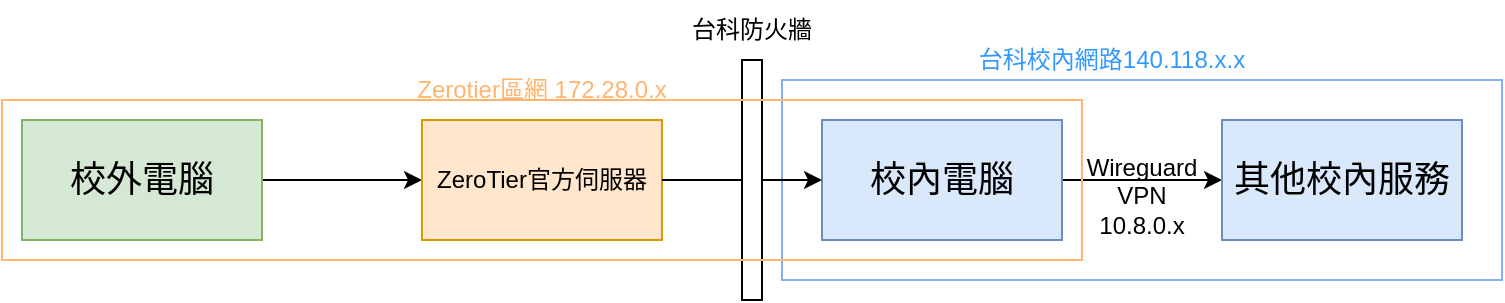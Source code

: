 <mxfile version="22.1.16" type="device">
  <diagram id="GAX37I1bjEE8xK3fuxZ4" name="第 1 页">
    <mxGraphModel dx="616" dy="361" grid="1" gridSize="10" guides="1" tooltips="1" connect="1" arrows="1" fold="1" page="1" pageScale="1" pageWidth="827" pageHeight="1169" math="0" shadow="0">
      <root>
        <mxCell id="0" />
        <mxCell id="1" parent="0" />
        <mxCell id="SmcpqMNBpGKa288nzYjd-12" value="" style="rounded=0;whiteSpace=wrap;html=1;fillColor=none;strokeColor=#86B0ED;" vertex="1" parent="1">
          <mxGeometry x="460" y="140" width="360" height="100" as="geometry" />
        </mxCell>
        <mxCell id="SmcpqMNBpGKa288nzYjd-5" style="edgeStyle=orthogonalEdgeStyle;rounded=0;orthogonalLoop=1;jettySize=auto;html=1;entryX=0;entryY=0.5;entryDx=0;entryDy=0;" edge="1" parent="1" source="SmcpqMNBpGKa288nzYjd-1" target="SmcpqMNBpGKa288nzYjd-2">
          <mxGeometry relative="1" as="geometry" />
        </mxCell>
        <mxCell id="SmcpqMNBpGKa288nzYjd-1" value="&lt;font style=&quot;font-size: 18px;&quot;&gt;校外電腦&lt;/font&gt;" style="rounded=0;whiteSpace=wrap;html=1;fillColor=#d5e8d4;strokeColor=#82b366;" vertex="1" parent="1">
          <mxGeometry x="80" y="160" width="120" height="60" as="geometry" />
        </mxCell>
        <mxCell id="SmcpqMNBpGKa288nzYjd-2" value="ZeroTier官方伺服器" style="rounded=0;whiteSpace=wrap;html=1;fillColor=#ffe6cc;strokeColor=#d79b00;" vertex="1" parent="1">
          <mxGeometry x="280" y="160" width="120" height="60" as="geometry" />
        </mxCell>
        <mxCell id="SmcpqMNBpGKa288nzYjd-7" style="edgeStyle=orthogonalEdgeStyle;rounded=0;orthogonalLoop=1;jettySize=auto;html=1;entryX=0;entryY=0.5;entryDx=0;entryDy=0;" edge="1" parent="1" source="SmcpqMNBpGKa288nzYjd-3" target="SmcpqMNBpGKa288nzYjd-4">
          <mxGeometry relative="1" as="geometry" />
        </mxCell>
        <mxCell id="SmcpqMNBpGKa288nzYjd-3" value="&lt;font style=&quot;font-size: 18px;&quot;&gt;校內電腦&lt;/font&gt;" style="rounded=0;whiteSpace=wrap;html=1;fillColor=#dae8fc;strokeColor=#6c8ebf;" vertex="1" parent="1">
          <mxGeometry x="480" y="160" width="120" height="60" as="geometry" />
        </mxCell>
        <mxCell id="SmcpqMNBpGKa288nzYjd-4" value="&lt;font style=&quot;font-size: 18px;&quot;&gt;其他校內服務&lt;/font&gt;" style="rounded=0;whiteSpace=wrap;html=1;fillColor=#dae8fc;strokeColor=#6c8ebf;" vertex="1" parent="1">
          <mxGeometry x="680" y="160" width="120" height="60" as="geometry" />
        </mxCell>
        <mxCell id="SmcpqMNBpGKa288nzYjd-6" style="edgeStyle=orthogonalEdgeStyle;rounded=0;orthogonalLoop=1;jettySize=auto;html=1;entryX=0;entryY=0.5;entryDx=0;entryDy=0;" edge="1" parent="1" source="SmcpqMNBpGKa288nzYjd-2" target="SmcpqMNBpGKa288nzYjd-3">
          <mxGeometry relative="1" as="geometry" />
        </mxCell>
        <mxCell id="SmcpqMNBpGKa288nzYjd-10" value="Wireguard VPN&lt;br&gt;10.8.0.x" style="text;strokeColor=none;align=center;fillColor=none;html=1;verticalAlign=middle;whiteSpace=wrap;rounded=0;" vertex="1" parent="1">
          <mxGeometry x="610" y="175" width="60" height="45" as="geometry" />
        </mxCell>
        <mxCell id="SmcpqMNBpGKa288nzYjd-11" value="" style="group" vertex="1" connectable="0" parent="1">
          <mxGeometry x="400" y="100" width="90" height="150" as="geometry" />
        </mxCell>
        <mxCell id="SmcpqMNBpGKa288nzYjd-8" value="" style="rounded=0;whiteSpace=wrap;html=1;" vertex="1" parent="SmcpqMNBpGKa288nzYjd-11">
          <mxGeometry x="40" y="30" width="10" height="120" as="geometry" />
        </mxCell>
        <mxCell id="SmcpqMNBpGKa288nzYjd-9" value="台科防火牆" style="text;strokeColor=none;align=center;fillColor=none;html=1;verticalAlign=middle;whiteSpace=wrap;rounded=0;" vertex="1" parent="SmcpqMNBpGKa288nzYjd-11">
          <mxGeometry width="90" height="30" as="geometry" />
        </mxCell>
        <mxCell id="SmcpqMNBpGKa288nzYjd-13" value="&lt;font color=&quot;#3399ff&quot;&gt;台科校內網路140.118.x.x&lt;/font&gt;" style="text;strokeColor=none;align=center;fillColor=none;html=1;verticalAlign=middle;whiteSpace=wrap;rounded=0;" vertex="1" parent="1">
          <mxGeometry x="530" y="110" width="190" height="40" as="geometry" />
        </mxCell>
        <mxCell id="SmcpqMNBpGKa288nzYjd-14" value="" style="rounded=0;whiteSpace=wrap;html=1;fillColor=none;strokeColor=#FFB570;" vertex="1" parent="1">
          <mxGeometry x="70" y="150" width="540" height="80" as="geometry" />
        </mxCell>
        <mxCell id="SmcpqMNBpGKa288nzYjd-15" value="&lt;font color=&quot;#ffb570&quot;&gt;Zerotier區網 172.28.0.x&lt;/font&gt;" style="text;strokeColor=none;align=center;fillColor=none;html=1;verticalAlign=middle;whiteSpace=wrap;rounded=0;" vertex="1" parent="1">
          <mxGeometry x="260" y="130" width="160" height="30" as="geometry" />
        </mxCell>
      </root>
    </mxGraphModel>
  </diagram>
</mxfile>
